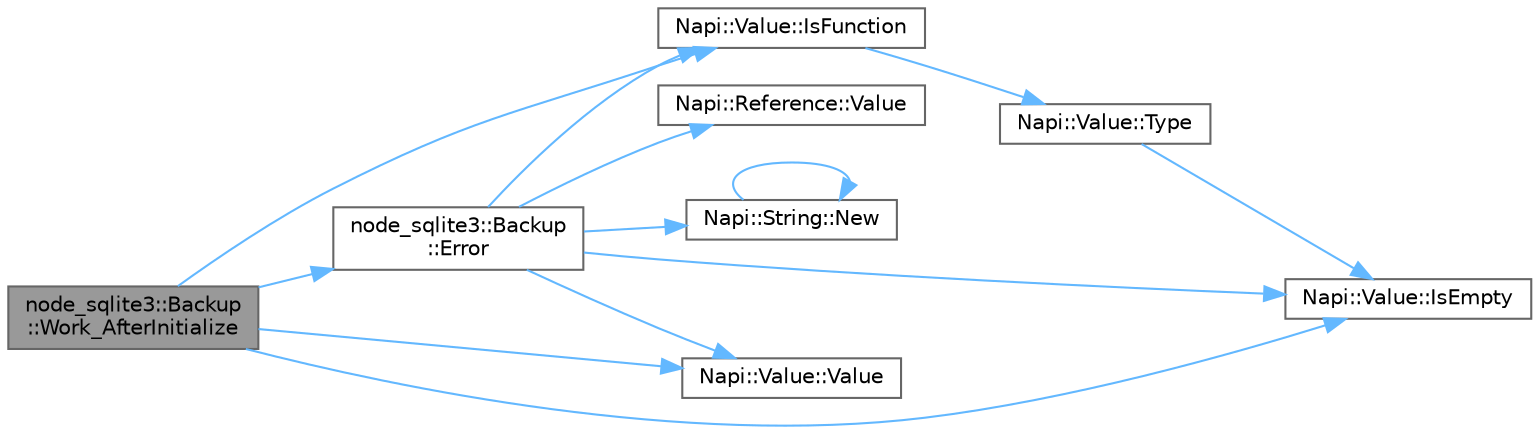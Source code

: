 digraph "node_sqlite3::Backup::Work_AfterInitialize"
{
 // LATEX_PDF_SIZE
  bgcolor="transparent";
  edge [fontname=Helvetica,fontsize=10,labelfontname=Helvetica,labelfontsize=10];
  node [fontname=Helvetica,fontsize=10,shape=box,height=0.2,width=0.4];
  rankdir="LR";
  Node1 [id="Node000001",label="node_sqlite3::Backup\l::Work_AfterInitialize",height=0.2,width=0.4,color="gray40", fillcolor="grey60", style="filled", fontcolor="black",tooltip=" "];
  Node1 -> Node2 [id="edge13_Node000001_Node000002",color="steelblue1",style="solid",tooltip=" "];
  Node2 [id="Node000002",label="node_sqlite3::Backup\l::Error",height=0.2,width=0.4,color="grey40", fillcolor="white", style="filled",URL="$classnode__sqlite3_1_1_backup.html#a4ab0f85b24a88c2aa440e0e154170500",tooltip=" "];
  Node2 -> Node3 [id="edge14_Node000002_Node000003",color="steelblue1",style="solid",tooltip=" "];
  Node3 [id="Node000003",label="Napi::Value::IsEmpty",height=0.2,width=0.4,color="grey40", fillcolor="white", style="filled",URL="$class_napi_1_1_value.html#a988bdb3e9806beb7761b4ea864461005",tooltip=" "];
  Node2 -> Node4 [id="edge15_Node000002_Node000004",color="steelblue1",style="solid",tooltip=" "];
  Node4 [id="Node000004",label="Napi::Value::IsFunction",height=0.2,width=0.4,color="grey40", fillcolor="white", style="filled",URL="$class_napi_1_1_value.html#ae8a76974575d2a58c7aa69e43b6bc70a",tooltip="Tests if a value is a JavaScript function."];
  Node4 -> Node5 [id="edge16_Node000004_Node000005",color="steelblue1",style="solid",tooltip=" "];
  Node5 [id="Node000005",label="Napi::Value::Type",height=0.2,width=0.4,color="grey40", fillcolor="white", style="filled",URL="$class_napi_1_1_value.html#a5da2e4f1a5a6b237159c4cfbd0866281",tooltip="Gets the type of the value."];
  Node5 -> Node3 [id="edge17_Node000005_Node000003",color="steelblue1",style="solid",tooltip=" "];
  Node2 -> Node6 [id="edge18_Node000002_Node000006",color="steelblue1",style="solid",tooltip=" "];
  Node6 [id="Node000006",label="Napi::String::New",height=0.2,width=0.4,color="grey40", fillcolor="white", style="filled",URL="$class_napi_1_1_string.html#a6689d69d07bad4eea2be440333320925",tooltip="Creates a new String value from a UTF-8 encoded C++ string."];
  Node6 -> Node6 [id="edge19_Node000006_Node000006",color="steelblue1",style="solid",tooltip=" "];
  Node2 -> Node7 [id="edge20_Node000002_Node000007",color="steelblue1",style="solid",tooltip=" "];
  Node7 [id="Node000007",label="Napi::Reference::Value",height=0.2,width=0.4,color="grey40", fillcolor="white", style="filled",URL="$class_napi_1_1_reference.html#ae7f2d23d1f33cdbcfb4aa1b89193c5ae",tooltip=" "];
  Node2 -> Node8 [id="edge21_Node000002_Node000008",color="steelblue1",style="solid",tooltip=" "];
  Node8 [id="Node000008",label="Napi::Value::Value",height=0.2,width=0.4,color="grey40", fillcolor="white", style="filled",URL="$class_napi_1_1_value.html#a91352891b563fb744683240949e458e4",tooltip="Creates a new empty Value instance."];
  Node1 -> Node3 [id="edge22_Node000001_Node000003",color="steelblue1",style="solid",tooltip=" "];
  Node1 -> Node4 [id="edge23_Node000001_Node000004",color="steelblue1",style="solid",tooltip=" "];
  Node1 -> Node8 [id="edge24_Node000001_Node000008",color="steelblue1",style="solid",tooltip=" "];
}
